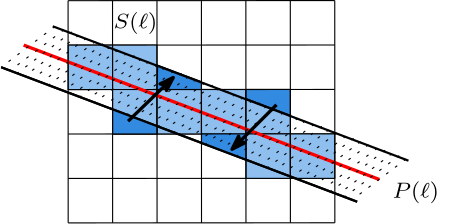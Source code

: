 <?xml version="1.0"?>
<!DOCTYPE ipe SYSTEM "ipe.dtd">
<ipe version="70218" creator="Ipe 7.2.24">
<info created="D:20211007144221" modified="D:20230305172217"/>
<ipestyle name="basic">
<symbol name="arrow/arc(spx)">
<path stroke="sym-stroke" fill="sym-stroke" pen="sym-pen">
0 0 m
-1 0.333 l
-1 -0.333 l
h
</path>
</symbol>
<symbol name="arrow/farc(spx)">
<path stroke="sym-stroke" fill="white" pen="sym-pen">
0 0 m
-1 0.333 l
-1 -0.333 l
h
</path>
</symbol>
<symbol name="arrow/ptarc(spx)">
<path stroke="sym-stroke" fill="sym-stroke" pen="sym-pen">
0 0 m
-1 0.333 l
-0.8 0 l
-1 -0.333 l
h
</path>
</symbol>
<symbol name="arrow/fptarc(spx)">
<path stroke="sym-stroke" fill="white" pen="sym-pen">
0 0 m
-1 0.333 l
-0.8 0 l
-1 -0.333 l
h
</path>
</symbol>
<symbol name="mark/circle(sx)" transformations="translations">
<path fill="sym-stroke">
0.6 0 0 0.6 0 0 e
0.4 0 0 0.4 0 0 e
</path>
</symbol>
<symbol name="mark/disk(sx)" transformations="translations">
<path fill="sym-stroke">
0.6 0 0 0.6 0 0 e
</path>
</symbol>
<symbol name="mark/fdisk(sfx)" transformations="translations">
<group>
<path fill="sym-fill">
0.5 0 0 0.5 0 0 e
</path>
<path fill="sym-stroke" fillrule="eofill">
0.6 0 0 0.6 0 0 e
0.4 0 0 0.4 0 0 e
</path>
</group>
</symbol>
<symbol name="mark/box(sx)" transformations="translations">
<path fill="sym-stroke" fillrule="eofill">
-0.6 -0.6 m
0.6 -0.6 l
0.6 0.6 l
-0.6 0.6 l
h
-0.4 -0.4 m
0.4 -0.4 l
0.4 0.4 l
-0.4 0.4 l
h
</path>
</symbol>
<symbol name="mark/square(sx)" transformations="translations">
<path fill="sym-stroke">
-0.6 -0.6 m
0.6 -0.6 l
0.6 0.6 l
-0.6 0.6 l
h
</path>
</symbol>
<symbol name="mark/fsquare(sfx)" transformations="translations">
<group>
<path fill="sym-fill">
-0.5 -0.5 m
0.5 -0.5 l
0.5 0.5 l
-0.5 0.5 l
h
</path>
<path fill="sym-stroke" fillrule="eofill">
-0.6 -0.6 m
0.6 -0.6 l
0.6 0.6 l
-0.6 0.6 l
h
-0.4 -0.4 m
0.4 -0.4 l
0.4 0.4 l
-0.4 0.4 l
h
</path>
</group>
</symbol>
<symbol name="mark/cross(sx)" transformations="translations">
<group>
<path fill="sym-stroke">
-0.43 -0.57 m
0.57 0.43 l
0.43 0.57 l
-0.57 -0.43 l
h
</path>
<path fill="sym-stroke">
-0.43 0.57 m
0.57 -0.43 l
0.43 -0.57 l
-0.57 0.43 l
h
</path>
</group>
</symbol>
<symbol name="arrow/fnormal(spx)">
<path stroke="sym-stroke" fill="white" pen="sym-pen">
0 0 m
-1 0.333 l
-1 -0.333 l
h
</path>
</symbol>
<symbol name="arrow/pointed(spx)">
<path stroke="sym-stroke" fill="sym-stroke" pen="sym-pen">
0 0 m
-1 0.333 l
-0.8 0 l
-1 -0.333 l
h
</path>
</symbol>
<symbol name="arrow/fpointed(spx)">
<path stroke="sym-stroke" fill="white" pen="sym-pen">
0 0 m
-1 0.333 l
-0.8 0 l
-1 -0.333 l
h
</path>
</symbol>
<symbol name="arrow/linear(spx)">
<path stroke="sym-stroke" pen="sym-pen">
-1 0.333 m
0 0 l
-1 -0.333 l
</path>
</symbol>
<symbol name="arrow/fdouble(spx)">
<path stroke="sym-stroke" fill="white" pen="sym-pen">
0 0 m
-1 0.333 l
-1 -0.333 l
h
-1 0 m
-2 0.333 l
-2 -0.333 l
h
</path>
</symbol>
<symbol name="arrow/double(spx)">
<path stroke="sym-stroke" fill="sym-stroke" pen="sym-pen">
0 0 m
-1 0.333 l
-1 -0.333 l
h
-1 0 m
-2 0.333 l
-2 -0.333 l
h
</path>
</symbol>
<symbol name="arrow/mid-normal(spx)">
<path stroke="sym-stroke" fill="sym-stroke" pen="sym-pen">
0.5 0 m
-0.5 0.333 l
-0.5 -0.333 l
h
</path>
</symbol>
<symbol name="arrow/mid-fnormal(spx)">
<path stroke="sym-stroke" fill="white" pen="sym-pen">
0.5 0 m
-0.5 0.333 l
-0.5 -0.333 l
h
</path>
</symbol>
<symbol name="arrow/mid-pointed(spx)">
<path stroke="sym-stroke" fill="sym-stroke" pen="sym-pen">
0.5 0 m
-0.5 0.333 l
-0.3 0 l
-0.5 -0.333 l
h
</path>
</symbol>
<symbol name="arrow/mid-fpointed(spx)">
<path stroke="sym-stroke" fill="white" pen="sym-pen">
0.5 0 m
-0.5 0.333 l
-0.3 0 l
-0.5 -0.333 l
h
</path>
</symbol>
<symbol name="arrow/mid-double(spx)">
<path stroke="sym-stroke" fill="sym-stroke" pen="sym-pen">
1 0 m
0 0.333 l
0 -0.333 l
h
0 0 m
-1 0.333 l
-1 -0.333 l
h
</path>
</symbol>
<symbol name="arrow/mid-fdouble(spx)">
<path stroke="sym-stroke" fill="white" pen="sym-pen">
1 0 m
0 0.333 l
0 -0.333 l
h
0 0 m
-1 0.333 l
-1 -0.333 l
h
</path>
</symbol>
<anglesize name="22.5 deg" value="22.5"/>
<anglesize name="30 deg" value="30"/>
<anglesize name="45 deg" value="45"/>
<anglesize name="60 deg" value="60"/>
<anglesize name="90 deg" value="90"/>
<arrowsize name="large" value="10"/>
<arrowsize name="small" value="5"/>
<arrowsize name="tiny" value="3"/>
<color name="blue" value="0 0 1"/>
<color name="brown" value="0.647 0.165 0.165"/>
<color name="darkblue" value="0 0 0.545"/>
<color name="darkcyan" value="0 0.545 0.545"/>
<color name="darkgray" value="0.663"/>
<color name="darkgreen" value="0 0.392 0"/>
<color name="darkmagenta" value="0.545 0 0.545"/>
<color name="darkorange" value="1 0.549 0"/>
<color name="darkred" value="0.545 0 0"/>
<color name="gold" value="1 0.843 0"/>
<color name="gray" value="0.745"/>
<color name="green" value="0 1 0"/>
<color name="lightblue" value="0.678 0.847 0.902"/>
<color name="lightcyan" value="0.878 1 1"/>
<color name="lightgray" value="0.827"/>
<color name="lightgreen" value="0.565 0.933 0.565"/>
<color name="lightyellow" value="1 1 0.878"/>
<color name="navy" value="0 0 0.502"/>
<color name="orange" value="1 0.647 0"/>
<color name="pink" value="1 0.753 0.796"/>
<color name="purple" value="0.627 0.125 0.941"/>
<color name="red" value="1 0 0"/>
<color name="seagreen" value="0.18 0.545 0.341"/>
<color name="turquoise" value="0.251 0.878 0.816"/>
<color name="violet" value="0.933 0.51 0.933"/>
<color name="yellow" value="1 1 0"/>
<dashstyle name="dash dot dotted" value="[4 2 1 2 1 2] 0"/>
<dashstyle name="dash dotted" value="[4 2 1 2] 0"/>
<dashstyle name="dashed" value="[4] 0"/>
<dashstyle name="dotted" value="[1 3] 0"/>
<gridsize name="10 pts (~3.5 mm)" value="10"/>
<gridsize name="14 pts (~5 mm)" value="14"/>
<gridsize name="16 pts (~6 mm)" value="16"/>
<gridsize name="20 pts (~7 mm)" value="20"/>
<gridsize name="28 pts (~10 mm)" value="28"/>
<gridsize name="32 pts (~12 mm)" value="32"/>
<gridsize name="4 pts" value="4"/>
<gridsize name="56 pts (~20 mm)" value="56"/>
<gridsize name="8 pts (~3 mm)" value="8"/>
<opacity name="10%" value="0.1"/>
<opacity name="30%" value="0.3"/>
<opacity name="50%" value="0.5"/>
<opacity name="75%" value="0.75"/>
<pen name="fat" value="1.2"/>
<pen name="heavier" value="0.8"/>
<pen name="ultrafat" value="2"/>
<symbolsize name="large" value="5"/>
<symbolsize name="small" value="2"/>
<symbolsize name="tiny" value="1.1"/>
<textsize name="Huge" value="\Huge"/>
<textsize name="LARGE" value="\LARGE"/>
<textsize name="Large" value="\Large"/>
<textsize name="footnote" value="\footnotesize"/>
<textsize name="huge" value="\huge"/>
<textsize name="large" value="\large"/>
<textsize name="small" value="\small"/>
<textsize name="tiny" value="\tiny"/>
<textstyle name="center" begin="\begin{center}" end="\end{center}"/>
<textstyle name="item" begin="\begin{itemize}\item{}" end="\end{itemize}"/>
<textstyle name="itemize" begin="\begin{itemize}" end="\end{itemize}"/>
<tiling name="falling" angle="-60" step="4" width="1"/>
<tiling name="rising" angle="30" step="4" width="1"/>
</ipestyle>
<page>
<layer name="alpha"/>
<view layers="alpha" active="alpha"/>
<path layer="alpha" matrix="1 0.00042444 0.00042444 -1 0.348326 1072.48" stroke="0">
192 576 m
288 576 l
</path>
<path matrix="1 0.00042444 0.00042444 -1 0.341535 1088.48" stroke="0">
192 576 m
288 576 l
</path>
<path matrix="1 0.00042444 0.00042444 -1 0.334744 1104.48" stroke="0">
192 576 m
288 576 l
</path>
<path matrix="1 0.00042444 0.00042444 -1 0.327953 1120.48" stroke="0">
192 576 m
288 576 l
</path>
<path matrix="1 0.00042444 0.00042444 -1 0.321162 1136.48" stroke="0">
192 576 m
288 576 l
</path>
<path matrix="1 0.00042444 0.00042444 -1 0.314371 1152.48" stroke="0">
192 576 m
288 576 l
</path>
<path matrix="1 0.00042444 0.00042444 -1 0.355117 1056.48" stroke="0" fill="0.561 0.749 0.937">
192 512 m
192 496 l
208 496 l
208 512 l
h
</path>
<path matrix="1 0.00042444 0.00042444 -1 0.355117 1056.48" stroke="0" fill="0.561 0.749 0.937">
208 512 m
208 496 l
224 496 l
224 512 l
h
</path>
<path matrix="1 0.00042444 0.00042444 -1 0.355117 1056.48" stroke="0" fill="0.561 0.749 0.937">
208 528 m
208 512 l
224 512 l
224 528 l
h
</path>
<path matrix="1 0.00042444 0.00042444 -1 0.355117 1056.48" stroke="0" fill="0.561 0.749 0.937">
224 528 m
224 512 l
240 512 l
240 528 l
h
</path>
<path matrix="1 0.00042444 0.00042444 -1 0.355117 1056.48" stroke="0" fill="0.561 0.749 0.937">
240 528 m
240 512 l
256 512 l
256 528 l
h
</path>
<path matrix="1 0.00042444 0.00042444 -1 0.355117 1056.48" stroke="0" fill="0.561 0.749 0.937">
256 528 m
256 512 l
272 512 l
272 528 l
h
</path>
<path matrix="1 0.00042444 0.00042444 -1 0.355117 1056.48" stroke="0" fill="0.561 0.749 0.937">
256 544 m
256 528 l
272 528 l
272 544 l
h
</path>
<path matrix="1 0.00042444 0.00042444 -1 0.355117 1056.48" stroke="0" fill="0.561 0.749 0.937">
272 544 m
272 528 l
288 528 l
288 544 l
h
</path>
<path matrix="1 0.00042444 0.00042444 -1 0.355117 1056.48" stroke="1 0 0" fill="0.38 0.592 0.988" pen="fat">
176 496 m
304.041 544.436 l
</path>
<path matrix="1 0.00042444 0.00042444 -1 -7.64443 1048.48" stroke="0" fill="0.38 0.592 0.988" pen="heavier">
176 496 m
304.041 544.436 l
</path>
<path matrix="0 -1 -1 0 768.6 768.6" stroke="0" fill="0.2 0.541 0.882">
224.014 512.027 m
224.007 496.027 l
233.298 496.023 l
227.252 512.026 l
h
</path>
<path matrix="0 -1 -1 0 768.6 768.6" stroke="0" fill="0.2 0.541 0.882">
240.02 528.02 m
240.014 512.02 l
249.3 512.016 l
243.254 528.019 l
h
</path>
<path matrix="0 -1 -1 0 768.6 768.6" stroke="0" fill="1 0.659 0.49" dash="dotted">
202.514 577.505 m
217.221 596.927 l
</path>
<path matrix="0 -1 -1 0 771.389 767.831" stroke="0" fill="1 0.659 0.49" dash="dotted">
202.514 577.505 m
217.221 596.927 l
</path>
<path matrix="0 -1 -1 0 765.376 769.818" stroke="0" fill="1 0.659 0.49" dash="dotted">
202.514 577.505 m
217.221 596.927 l
</path>
<path matrix="0 -1 -1 0 773.861 766.612" stroke="0" fill="1 0.659 0.49" dash="dotted">
202.514 577.505 m
217.221 596.927 l
</path>
<path matrix="0 -1 -1 0 779.876 764.34" stroke="0" fill="0.561 0.749 0.937" dash="dotted">
202.514 577.505 m
217.221 596.927 l
</path>
<path matrix="0 -1 -1 0 782.666 763.571" stroke="0" fill="0.561 0.749 0.937" dash="dotted">
202.514 577.505 m
217.221 596.927 l
</path>
<path matrix="0 -1 -1 0 776.653 765.557" stroke="0" fill="1 0.659 0.49" dash="dotted">
202.514 577.505 m
217.221 596.927 l
</path>
<path matrix="0 -1 -1 0 785.138 762.352" stroke="0" fill="0.561 0.749 0.937" dash="dotted">
202.514 577.505 m
217.221 596.927 l
</path>
<path matrix="0 -1 -1 0 791.173 760.072" stroke="0" fill="0.561 0.749 0.937" dash="dotted">
202.514 577.505 m
217.221 596.927 l
</path>
<path matrix="0 -1 -1 0 793.963 759.303" stroke="0" fill="0.561 0.749 0.937" dash="dotted">
202.514 577.505 m
217.221 596.927 l
</path>
<path matrix="0 -1 -1 0 787.95 761.289" stroke="0" fill="0.561 0.749 0.937" dash="dotted">
202.514 577.505 m
217.221 596.927 l
</path>
<path matrix="0 -1 -1 0 796.435 758.084" stroke="0" fill="0.561 0.749 0.937" dash="dotted">
202.514 577.505 m
217.221 596.927 l
</path>
<path matrix="0 -1 -1 0 802.309 755.864" stroke="0" fill="1 0.659 0.49" dash="dotted">
202.514 577.505 m
217.221 596.927 l
</path>
<path matrix="0 -1 -1 0 799.086 757.082" stroke="0" fill="0.561 0.749 0.937" dash="dotted">
202.514 577.505 m
217.221 596.927 l
</path>
<path matrix="0 -1 -1 0 827.737 746.543" stroke="0" fill="0.588 0.843 0.996" dash="dotted">
202.514 577.505 m
217.221 596.927 l
</path>
<path matrix="0 -1 -1 0 830.209 745.324" stroke="0" fill="0.588 0.843 0.996" dash="dotted">
202.514 577.505 m
217.221 596.927 l
</path>
<path matrix="0 -1 -1 0 836.293 743.025" stroke="0" fill="0.561 0.749 0.937" dash="dotted">
202.514 577.505 m
217.221 596.927 l
</path>
<path matrix="0 -1 -1 0 839.083 742.256" stroke="0" fill="1 0.659 0.49" dash="dotted">
202.514 577.505 m
217.221 596.927 l
</path>
<path matrix="0 -1 -1 0 833.069 744.243" stroke="0" fill="0.588 0.843 0.996" dash="dotted">
202.514 577.505 m
217.221 596.927 l
</path>
<path matrix="0 -1 -1 0 841.554 741.038" stroke="0" fill="1 0.659 0.49" dash="dotted">
202.514 577.505 m
217.221 596.927 l
</path>
<path matrix="0 -1 -1 0 847.566 738.766" stroke="0" fill="1 0.659 0.49" dash="dotted">
202.514 577.505 m
217.221 596.927 l
</path>
<path matrix="0 -1 -1 0 850.355 737.998" stroke="0" fill="1 0.659 0.49" dash="dotted">
202.514 577.505 m
217.221 596.927 l
</path>
<path matrix="0 -1 -1 0 844.342 739.984" stroke="0" fill="1 0.659 0.49" dash="dotted">
202.514 577.505 m
217.221 596.927 l
</path>
<path matrix="0 -1 -1 0 852.827 736.779" stroke="0" fill="1 0.659 0.49" dash="dotted">
202.514 577.505 m
217.221 596.927 l
</path>
<path matrix="0 -1 -1 0 858.653 734.578" stroke="0" fill="0.561 0.749 0.937" dash="dotted">
202.514 577.505 m
217.221 596.927 l
</path>
<path matrix="0 -1 -1 0 861.443 733.809" stroke="0" fill="0.588 0.843 0.996" dash="dotted">
202.514 577.505 m
217.221 596.927 l
</path>
<path matrix="0 -1 -1 0 855.43 735.796" stroke="0" fill="0.561 0.749 0.937" dash="dotted">
202.514 577.505 m
217.221 596.927 l
</path>
<path matrix="0 -1 -1 0 863.915 732.59" stroke="0" fill="0.286 0.573 0.996" dash="dotted">
202.514 577.505 m
217.221 596.927 l
</path>
<path matrix="0 -1 -1 0 870.059 730.268" stroke="0" fill="0.286 0.573 0.996" dash="dotted">
202.514 577.505 m
217.221 596.927 l
</path>
<path matrix="0 -1 -1 0 872.849 729.5" stroke="0" fill="1 0.659 0.49" dash="dotted">
202.514 577.505 m
217.221 596.927 l
</path>
<path matrix="0 -1 -1 0 866.835 731.486" stroke="0" fill="0.561 0.749 0.937" dash="dotted">
202.514 577.505 m
217.221 596.927 l
</path>
<path matrix="0 -1 -1 0 875.32 728.281" stroke="0" fill="1 0.659 0.49" dash="dotted">
202.514 577.505 m
217.221 596.927 l
</path>
<path matrix="0 -1 -1 0 881.404 725.982" stroke="0" fill="1 0.659 0.49" dash="dotted">
202.514 577.505 m
217.221 596.927 l
</path>
<path matrix="0 -1 -1 0 884.194 725.213" stroke="0" fill="1 0.659 0.49" dash="dotted">
202.514 577.505 m
217.221 596.927 l
</path>
<path matrix="0 -1 -1 0 878.181 727.2" stroke="0" fill="1 0.659 0.49" dash="dotted">
202.514 577.505 m
217.221 596.927 l
</path>
<path matrix="0 -1 -1 0 886.666 723.995" stroke="0" fill="1 0.659 0.49" dash="dotted">
202.514 577.505 m
217.221 596.927 l
</path>
<path matrix="0 -1 -1 0 768.6 768.6" stroke="0" fill="0.2 0.541 0.882">
231.163 560.024 m
237.209 544.022 l
240.027 544.02 l
240.034 560.02 l
h
</path>
<path matrix="0 -1 -1 0 768.6 768.6" stroke="0" fill="0.2 0.541 0.882">
215.249 543.795 m
221.206 528.028 l
224.02 528.027 l
224.022 544.027 l
h
</path>
<path matrix="0 -1 -1 0 808.095 753.679" stroke="0" fill="1 0.659 0.49" dash="dotted">
202.514 577.505 m
217.221 596.927 l
</path>
<path matrix="0 -1 -1 0 810.884 752.91" stroke="0" fill="1 0.659 0.49" dash="dotted">
202.514 577.505 m
217.221 596.927 l
</path>
<path matrix="0 -1 -1 0 804.871 754.897" stroke="0" fill="0.286 0.573 0.996" dash="dotted">
202.514 577.505 m
217.221 596.927 l
</path>
<path matrix="0 -1 -1 0 813.356 751.691" stroke="0" fill="1 0.659 0.49" dash="dotted">
202.514 577.505 m
217.221 596.927 l
</path>
<path matrix="0 -1 -1 0 819.319 749.438" stroke="0" fill="0.561 0.749 0.937" dash="dotted">
202.514 577.505 m
217.221 596.927 l
</path>
<path matrix="0 -1 -1 0 822.109 748.669" stroke="0" fill="0.561 0.749 0.937" dash="dotted">
202.514 577.505 m
217.221 596.927 l
</path>
<path matrix="0 -1 -1 0 816.096 750.656" stroke="0" fill="0.286 0.573 0.996" dash="dotted">
202.514 577.505 m
217.221 596.927 l
</path>
<path matrix="0 -1 -1 0 824.58 747.45" stroke="0" fill="0.561 0.749 0.937" dash="dotted">
202.514 577.505 m
217.221 596.927 l
</path>
<path matrix="0 -1 -1 0 779.58 667.083" stroke="0" pen="fat" arrow="pointed/small">
128 512 m
144 528 l
</path>
<path matrix="0.0172307 0.999852 0.999852 -0.0172307 -299.978 414.008" stroke="0" pen="fat" arrow="pointed/small">
128 512 m
144 528 l
</path>
<path stroke="0">
192.559 576.559 m
192.593 496.559 l
</path>
<path stroke="0">
208.559 576.566 m
208.593 496.566 l
</path>
<path stroke="0">
224.559 576.572 m
224.593 496.572 l
</path>
<path stroke="0">
240.559 576.579 m
240.593 496.579 l
</path>
<path stroke="0">
256.559 576.586 m
256.593 496.586 l
</path>
<path stroke="0">
272.559 576.593 m
272.593 496.593 l
</path>
<path stroke="0">
288.559 576.6 m
288.593 496.6 l
</path>
<text matrix="1 0 0 1 -10.7732 0.414352" transformations="translations" pos="320.238 505.195" stroke="0" type="label" width="19.414" height="5.98" depth="1.99" valign="baseline" size="footnote">$P(\ell)$
</text>
<path matrix="1 0 0 1 2.472 -1.218" stroke="0" pen="heavier">
184.566 568.552 m
312.628 520.171 l
</path>
<path stroke="0" pen="heavier">
168.449 552.597 m
296.628 504.171 l
</path>
<text matrix="1 0 0 1 -5.17941 -0.414352" transformations="translations" pos="214.164 566.934" stroke="black" type="label" width="18.464" height="5.98" depth="1.99" valign="baseline" size="footnote">$S(\ell)$
</text>
<path matrix="0 -1 -1 0 889.274 723.293" stroke="0" fill="1 0.659 0.49" dash="dotted">
202.514 577.505 m
217.221 596.927 l
</path>
<path matrix="0 -1 -1 0 891.746 722.075" stroke="0" fill="1 0.659 0.49" dash="dotted">
202.514 577.505 m
217.221 596.927 l
</path>
</page>
</ipe>

